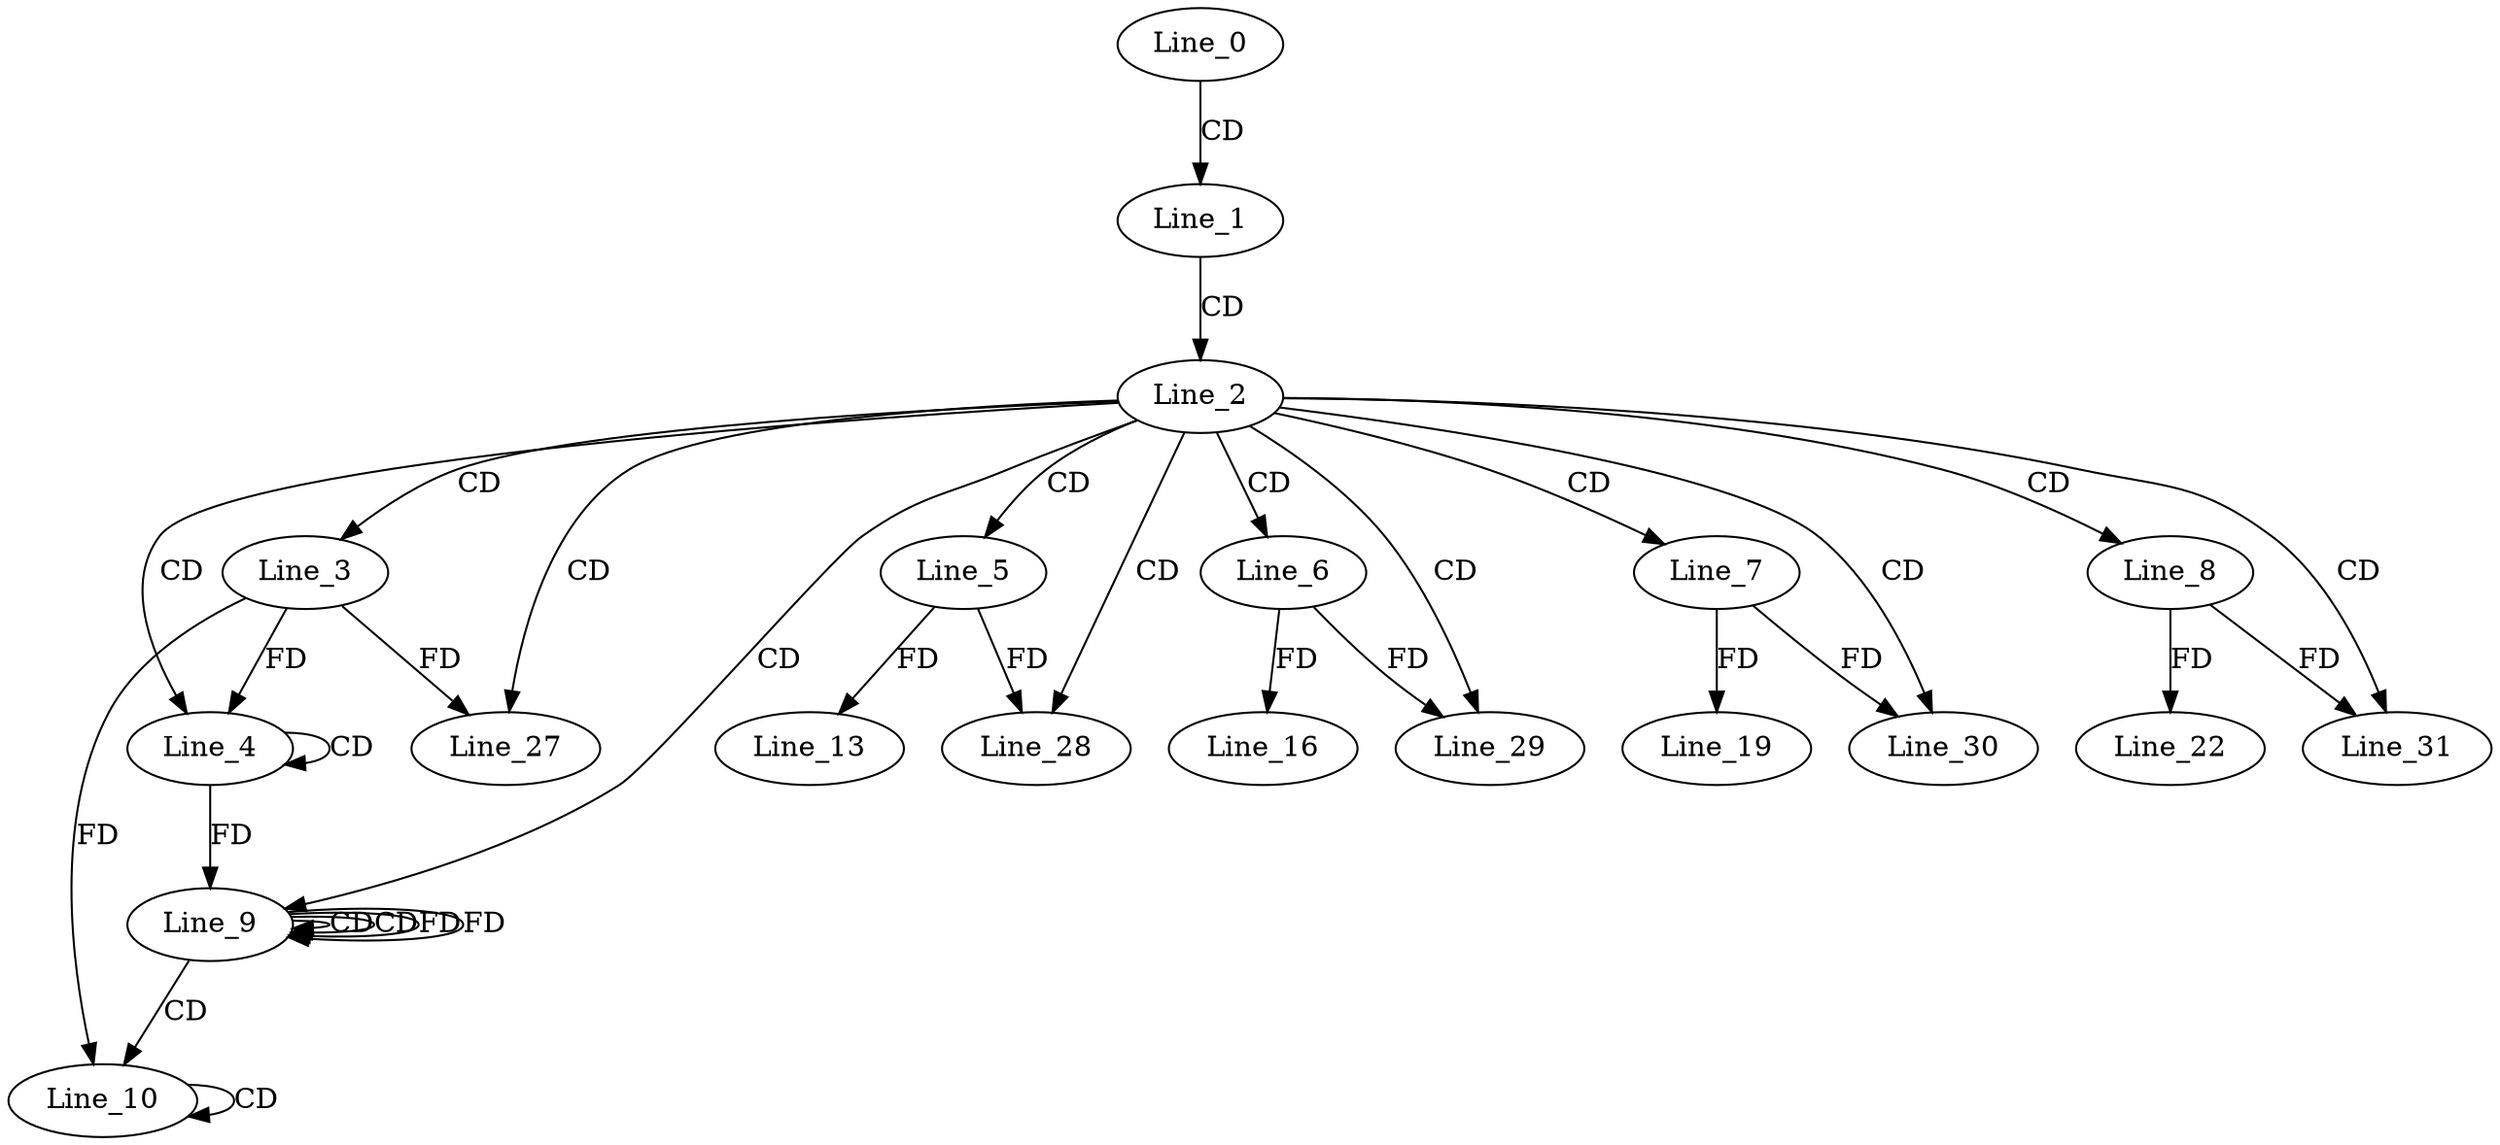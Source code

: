 digraph G {
  Line_0;
  Line_1;
  Line_2;
  Line_3;
  Line_4;
  Line_4;
  Line_5;
  Line_6;
  Line_7;
  Line_8;
  Line_9;
  Line_9;
  Line_9;
  Line_10;
  Line_10;
  Line_13;
  Line_16;
  Line_19;
  Line_22;
  Line_27;
  Line_28;
  Line_28;
  Line_29;
  Line_29;
  Line_30;
  Line_30;
  Line_31;
  Line_31;
  Line_0 -> Line_1 [ label="CD" ];
  Line_1 -> Line_2 [ label="CD" ];
  Line_2 -> Line_3 [ label="CD" ];
  Line_2 -> Line_4 [ label="CD" ];
  Line_4 -> Line_4 [ label="CD" ];
  Line_3 -> Line_4 [ label="FD" ];
  Line_2 -> Line_5 [ label="CD" ];
  Line_2 -> Line_6 [ label="CD" ];
  Line_2 -> Line_7 [ label="CD" ];
  Line_2 -> Line_8 [ label="CD" ];
  Line_2 -> Line_9 [ label="CD" ];
  Line_9 -> Line_9 [ label="CD" ];
  Line_4 -> Line_9 [ label="FD" ];
  Line_9 -> Line_9 [ label="CD" ];
  Line_9 -> Line_9 [ label="FD" ];
  Line_9 -> Line_10 [ label="CD" ];
  Line_10 -> Line_10 [ label="CD" ];
  Line_3 -> Line_10 [ label="FD" ];
  Line_5 -> Line_13 [ label="FD" ];
  Line_6 -> Line_16 [ label="FD" ];
  Line_7 -> Line_19 [ label="FD" ];
  Line_8 -> Line_22 [ label="FD" ];
  Line_2 -> Line_27 [ label="CD" ];
  Line_3 -> Line_27 [ label="FD" ];
  Line_2 -> Line_28 [ label="CD" ];
  Line_5 -> Line_28 [ label="FD" ];
  Line_2 -> Line_29 [ label="CD" ];
  Line_6 -> Line_29 [ label="FD" ];
  Line_2 -> Line_30 [ label="CD" ];
  Line_7 -> Line_30 [ label="FD" ];
  Line_2 -> Line_31 [ label="CD" ];
  Line_8 -> Line_31 [ label="FD" ];
  Line_9 -> Line_9 [ label="FD" ];
}
